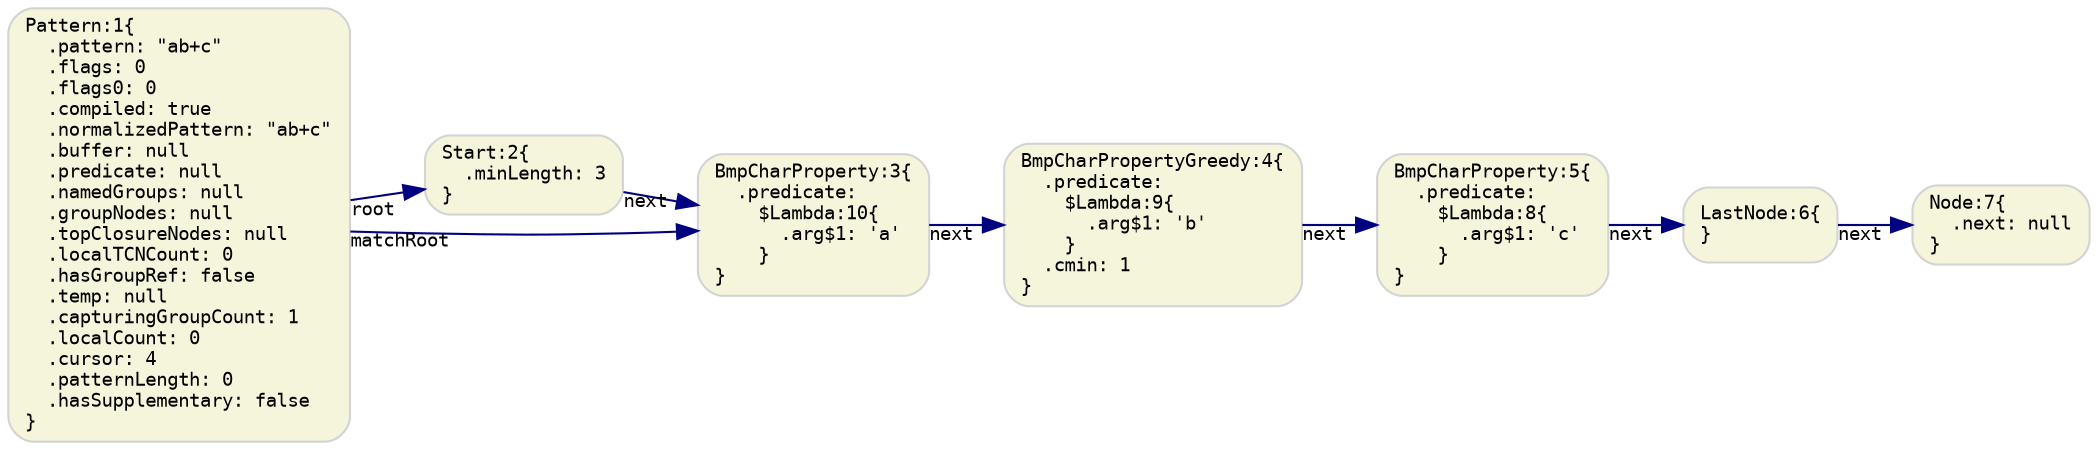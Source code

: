 digraph G {
  rankdir=LR;
  graph [fontname="Monospace", fontsize="11"]

  // default nodes
  node [fontname="Monospace", fontsize="9", shape="box", style="rounded,filled", color="LightGray", fillcolor="Beige"]
  1[ label="Pattern:1\{\l  .pattern: \"ab+c\"\l  .flags: 0\l  .flags0: 0\l  .compiled: true\l  .normalizedPattern: \"ab+c\"\l  .buffer: null\l  .predicate: null\l  .namedGroups: null\l  .groupNodes: null\l  .topClosureNodes: null\l  .localTCNCount: 0\l  .hasGroupRef: false\l  .temp: null\l  .capturingGroupCount: 1\l  .localCount: 0\l  .cursor: 4\l  .patternLength: 0\l  .hasSupplementary: false\l\}\l" ]
  2[ label="Start:2\{\l  .minLength: 3\l\}\l" ]
  3[ label="BmpCharProperty:3\{\l  .predicate:\l    $Lambda:10\{\l      .arg$1: 'a'\l    \}\l\}\l" ]
  4[ label="BmpCharPropertyGreedy:4\{\l  .predicate:\l    $Lambda:9\{\l      .arg$1: 'b'\l    \}\l  .cmin: 1\l\}\l" ]
  5[ label="BmpCharProperty:5\{\l  .predicate:\l    $Lambda:8\{\l      .arg$1: 'c'\l    \}\l\}\l" ]
  6[ label="LastNode:6\{\l\}\l" ]
  7[ label="Node:7\{\l  .next: null\l\}\l" ]

  // default edges
  edge [fontname="Monospace", fontsize="9", color="Navy"]
  6 -> 7 [ label="",  taillabel="next" ]
  5 -> 6 [ label="",  taillabel="next" ]
  4 -> 5 [ label="",  taillabel="next" ]
  3 -> 4 [ label="",  taillabel="next" ]
  2 -> 3 [ label="",  taillabel="next" ]
  1 -> 2 [ label="",  taillabel="root" ]
  1 -> 3 [ label="",  taillabel="matchRoot" ]
}
